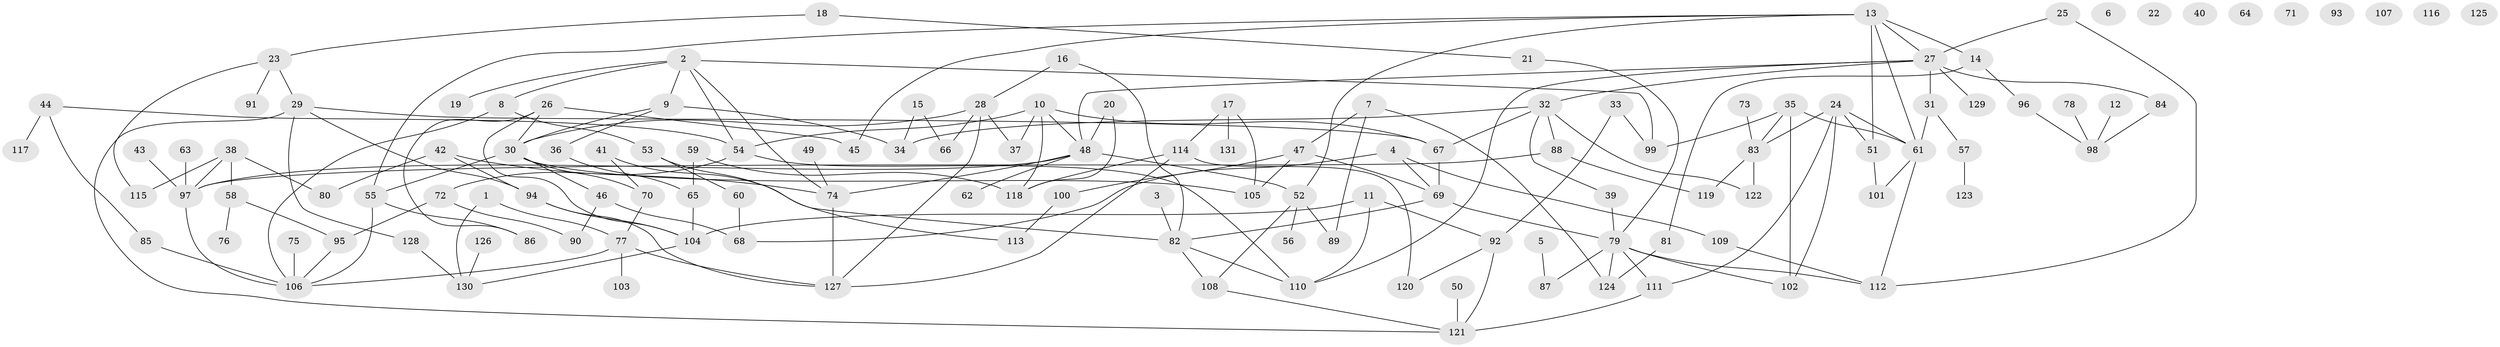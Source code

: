 // coarse degree distribution, {2: 0.19387755102040816, 9: 0.01020408163265306, 1: 0.1836734693877551, 6: 0.030612244897959183, 0: 0.09183673469387756, 5: 0.07142857142857142, 3: 0.19387755102040816, 4: 0.10204081632653061, 10: 0.01020408163265306, 7: 0.07142857142857142, 8: 0.04081632653061224}
// Generated by graph-tools (version 1.1) at 2025/41/03/06/25 10:41:22]
// undirected, 131 vertices, 186 edges
graph export_dot {
graph [start="1"]
  node [color=gray90,style=filled];
  1;
  2;
  3;
  4;
  5;
  6;
  7;
  8;
  9;
  10;
  11;
  12;
  13;
  14;
  15;
  16;
  17;
  18;
  19;
  20;
  21;
  22;
  23;
  24;
  25;
  26;
  27;
  28;
  29;
  30;
  31;
  32;
  33;
  34;
  35;
  36;
  37;
  38;
  39;
  40;
  41;
  42;
  43;
  44;
  45;
  46;
  47;
  48;
  49;
  50;
  51;
  52;
  53;
  54;
  55;
  56;
  57;
  58;
  59;
  60;
  61;
  62;
  63;
  64;
  65;
  66;
  67;
  68;
  69;
  70;
  71;
  72;
  73;
  74;
  75;
  76;
  77;
  78;
  79;
  80;
  81;
  82;
  83;
  84;
  85;
  86;
  87;
  88;
  89;
  90;
  91;
  92;
  93;
  94;
  95;
  96;
  97;
  98;
  99;
  100;
  101;
  102;
  103;
  104;
  105;
  106;
  107;
  108;
  109;
  110;
  111;
  112;
  113;
  114;
  115;
  116;
  117;
  118;
  119;
  120;
  121;
  122;
  123;
  124;
  125;
  126;
  127;
  128;
  129;
  130;
  131;
  1 -- 77;
  1 -- 130;
  2 -- 8;
  2 -- 9;
  2 -- 19;
  2 -- 54;
  2 -- 74;
  2 -- 99;
  3 -- 82;
  4 -- 68;
  4 -- 69;
  4 -- 109;
  5 -- 87;
  7 -- 47;
  7 -- 89;
  7 -- 124;
  8 -- 53;
  8 -- 106;
  9 -- 30;
  9 -- 34;
  9 -- 36;
  10 -- 37;
  10 -- 48;
  10 -- 54;
  10 -- 67;
  10 -- 118;
  11 -- 92;
  11 -- 104;
  11 -- 110;
  12 -- 98;
  13 -- 14;
  13 -- 27;
  13 -- 45;
  13 -- 51;
  13 -- 52;
  13 -- 55;
  13 -- 61;
  14 -- 81;
  14 -- 96;
  15 -- 34;
  15 -- 66;
  16 -- 28;
  16 -- 82;
  17 -- 105;
  17 -- 114;
  17 -- 131;
  18 -- 21;
  18 -- 23;
  20 -- 48;
  20 -- 118;
  21 -- 79;
  23 -- 29;
  23 -- 91;
  23 -- 115;
  24 -- 51;
  24 -- 61;
  24 -- 83;
  24 -- 102;
  24 -- 111;
  25 -- 27;
  25 -- 112;
  26 -- 30;
  26 -- 45;
  26 -- 86;
  26 -- 104;
  27 -- 31;
  27 -- 32;
  27 -- 48;
  27 -- 84;
  27 -- 110;
  27 -- 129;
  28 -- 30;
  28 -- 37;
  28 -- 66;
  28 -- 127;
  29 -- 67;
  29 -- 94;
  29 -- 121;
  29 -- 128;
  30 -- 46;
  30 -- 55;
  30 -- 70;
  30 -- 105;
  31 -- 57;
  31 -- 61;
  32 -- 34;
  32 -- 39;
  32 -- 67;
  32 -- 88;
  32 -- 122;
  33 -- 92;
  33 -- 99;
  35 -- 61;
  35 -- 83;
  35 -- 99;
  35 -- 102;
  36 -- 65;
  38 -- 58;
  38 -- 80;
  38 -- 97;
  38 -- 115;
  39 -- 79;
  41 -- 70;
  41 -- 82;
  42 -- 74;
  42 -- 80;
  42 -- 94;
  43 -- 97;
  44 -- 54;
  44 -- 85;
  44 -- 117;
  46 -- 68;
  46 -- 90;
  47 -- 69;
  47 -- 100;
  47 -- 105;
  48 -- 52;
  48 -- 62;
  48 -- 74;
  48 -- 97;
  49 -- 74;
  50 -- 121;
  51 -- 101;
  52 -- 56;
  52 -- 89;
  52 -- 108;
  53 -- 60;
  53 -- 113;
  54 -- 72;
  54 -- 110;
  55 -- 86;
  55 -- 106;
  57 -- 123;
  58 -- 76;
  58 -- 95;
  59 -- 65;
  59 -- 118;
  60 -- 68;
  61 -- 101;
  61 -- 112;
  63 -- 97;
  65 -- 104;
  67 -- 69;
  69 -- 79;
  69 -- 82;
  70 -- 77;
  72 -- 90;
  72 -- 95;
  73 -- 83;
  74 -- 127;
  75 -- 106;
  77 -- 103;
  77 -- 106;
  77 -- 127;
  78 -- 98;
  79 -- 87;
  79 -- 102;
  79 -- 111;
  79 -- 112;
  79 -- 124;
  81 -- 124;
  82 -- 108;
  82 -- 110;
  83 -- 119;
  83 -- 122;
  84 -- 98;
  85 -- 106;
  88 -- 97;
  88 -- 119;
  92 -- 120;
  92 -- 121;
  94 -- 104;
  94 -- 127;
  95 -- 106;
  96 -- 98;
  97 -- 106;
  100 -- 113;
  104 -- 130;
  108 -- 121;
  109 -- 112;
  111 -- 121;
  114 -- 118;
  114 -- 120;
  114 -- 127;
  126 -- 130;
  128 -- 130;
}
